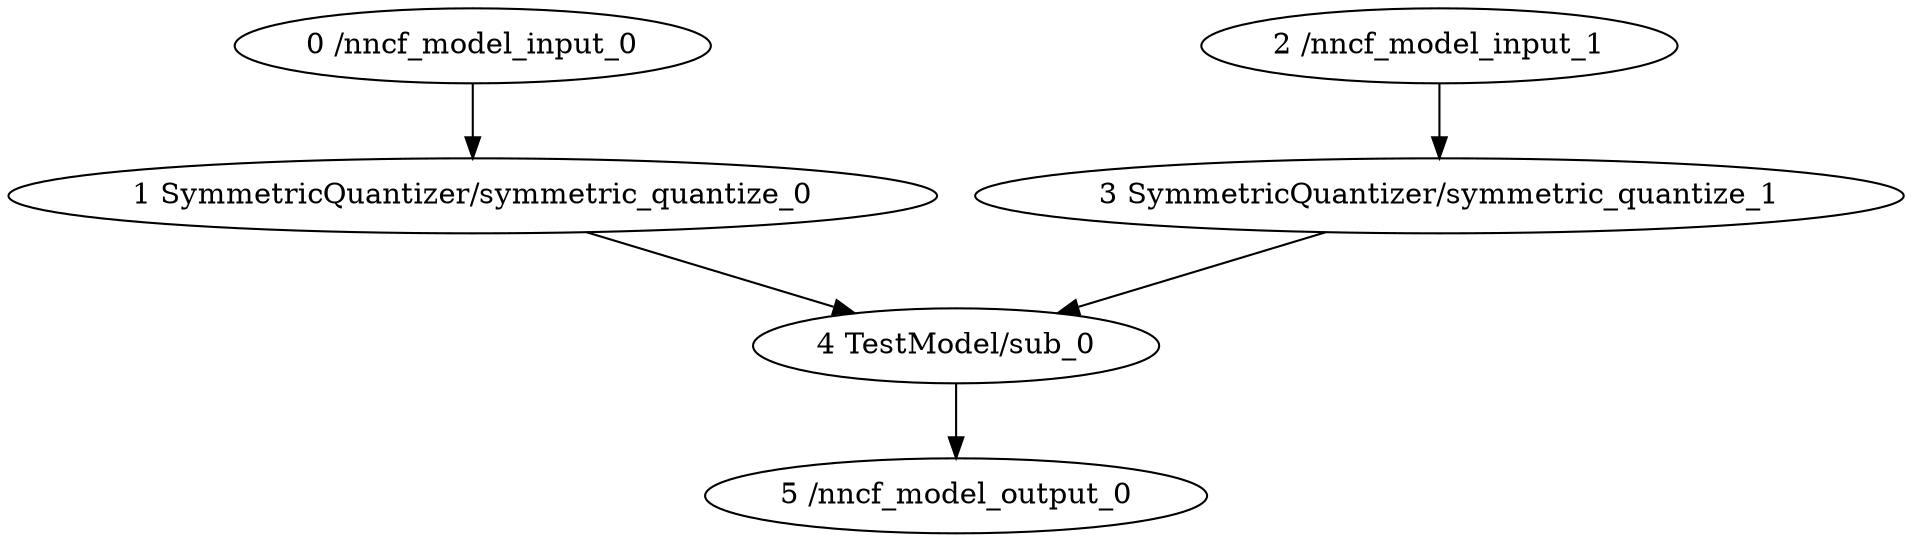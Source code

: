 strict digraph  {
"0 /nncf_model_input_0" [id=0, type=nncf_model_input];
"1 SymmetricQuantizer/symmetric_quantize_0" [id=1, type=symmetric_quantize];
"2 /nncf_model_input_1" [id=2, type=nncf_model_input];
"3 SymmetricQuantizer/symmetric_quantize_1" [id=3, type=symmetric_quantize];
"4 TestModel/sub_0" [id=4, type=sub];
"5 /nncf_model_output_0" [id=5, type=nncf_model_output];
"0 /nncf_model_input_0" -> "1 SymmetricQuantizer/symmetric_quantize_0";
"1 SymmetricQuantizer/symmetric_quantize_0" -> "4 TestModel/sub_0";
"2 /nncf_model_input_1" -> "3 SymmetricQuantizer/symmetric_quantize_1";
"3 SymmetricQuantizer/symmetric_quantize_1" -> "4 TestModel/sub_0";
"4 TestModel/sub_0" -> "5 /nncf_model_output_0";
}
